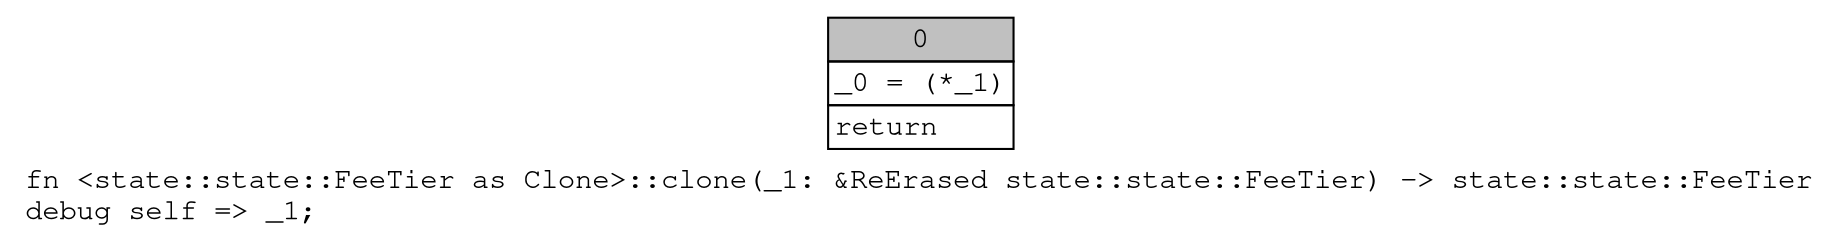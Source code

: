digraph Mir_0_18265 {
    graph [fontname="Courier, monospace"];
    node [fontname="Courier, monospace"];
    edge [fontname="Courier, monospace"];
    label=<fn &lt;state::state::FeeTier as Clone&gt;::clone(_1: &amp;ReErased state::state::FeeTier) -&gt; state::state::FeeTier<br align="left"/>debug self =&gt; _1;<br align="left"/>>;
    bb0__0_18265 [shape="none", label=<<table border="0" cellborder="1" cellspacing="0"><tr><td bgcolor="gray" align="center" colspan="1">0</td></tr><tr><td align="left" balign="left">_0 = (*_1)<br/></td></tr><tr><td align="left">return</td></tr></table>>];
}

